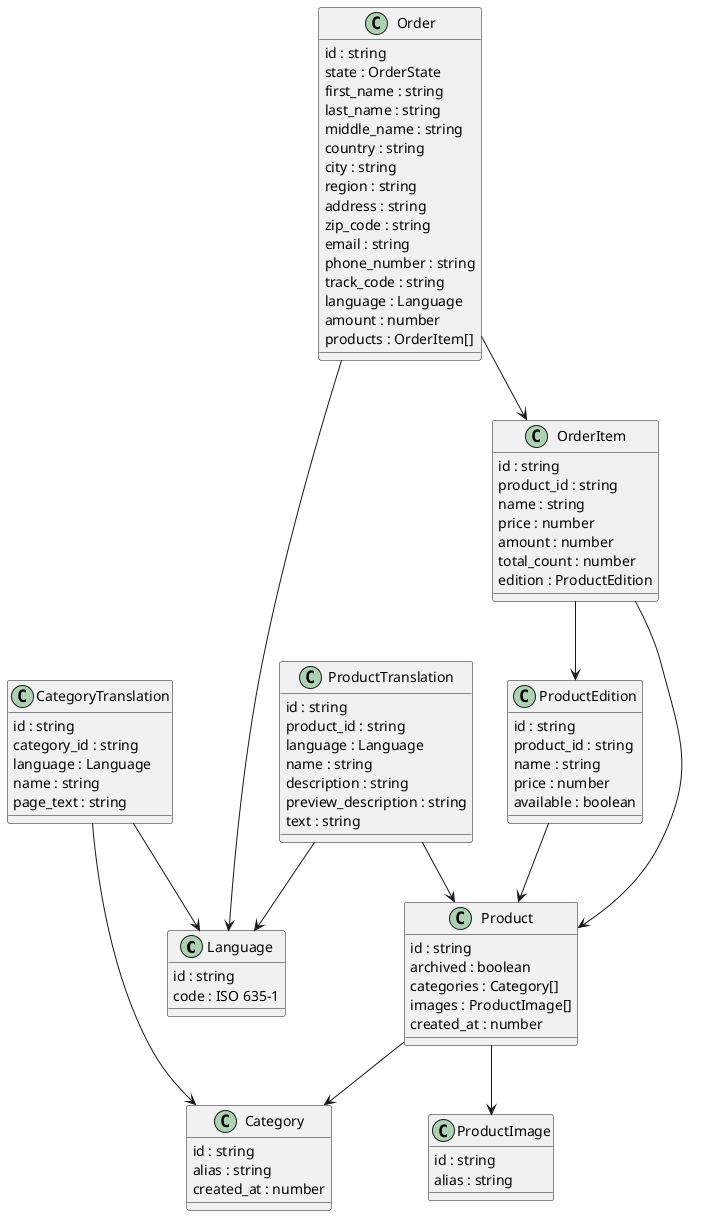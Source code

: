 @startuml models

class Language {
  id : string
  code : ISO 635-1
}

class Product {
  id : string
  archived : boolean
  categories : Category[]
  images : ProductImage[]
  created_at : number
}
Product --> Category
Product --> ProductImage

class ProductTranslation {
  id : string
  product_id : string
  language : Language
  name : string
  description : string
  preview_description : string
  text : string
}
ProductTranslation --> Product
ProductTranslation --> Language

class ProductEdition {
  id : string
  product_id : string
  name : string
  price : number
  available : boolean
}
ProductEdition --> Product

class ProductImage {
  id : string
  alias : string
}

class Category {
  id : string
  alias : string
  created_at : number
}

class CategoryTranslation {
  id : string
  category_id : string
  language : Language
  name : string
  page_text : string
}
CategoryTranslation --> Category
CategoryTranslation --> Language

class Order {
  id : string
  state : OrderState
  first_name : string
  last_name : string
  middle_name : string
  country : string
  city : string
  region : string
  address : string
  zip_code : string
  email : string
  phone_number : string
  track_code : string
  language : Language
  amount : number
  products : OrderItem[]
}
Order --> Language
Order --> OrderItem

class OrderItem {
  id : string
  product_id : string
  name : string
  price : number
  amount : number
  total_count : number
  edition : ProductEdition
}
OrderItem --> Product
OrderItem --> ProductEdition

@enduml

